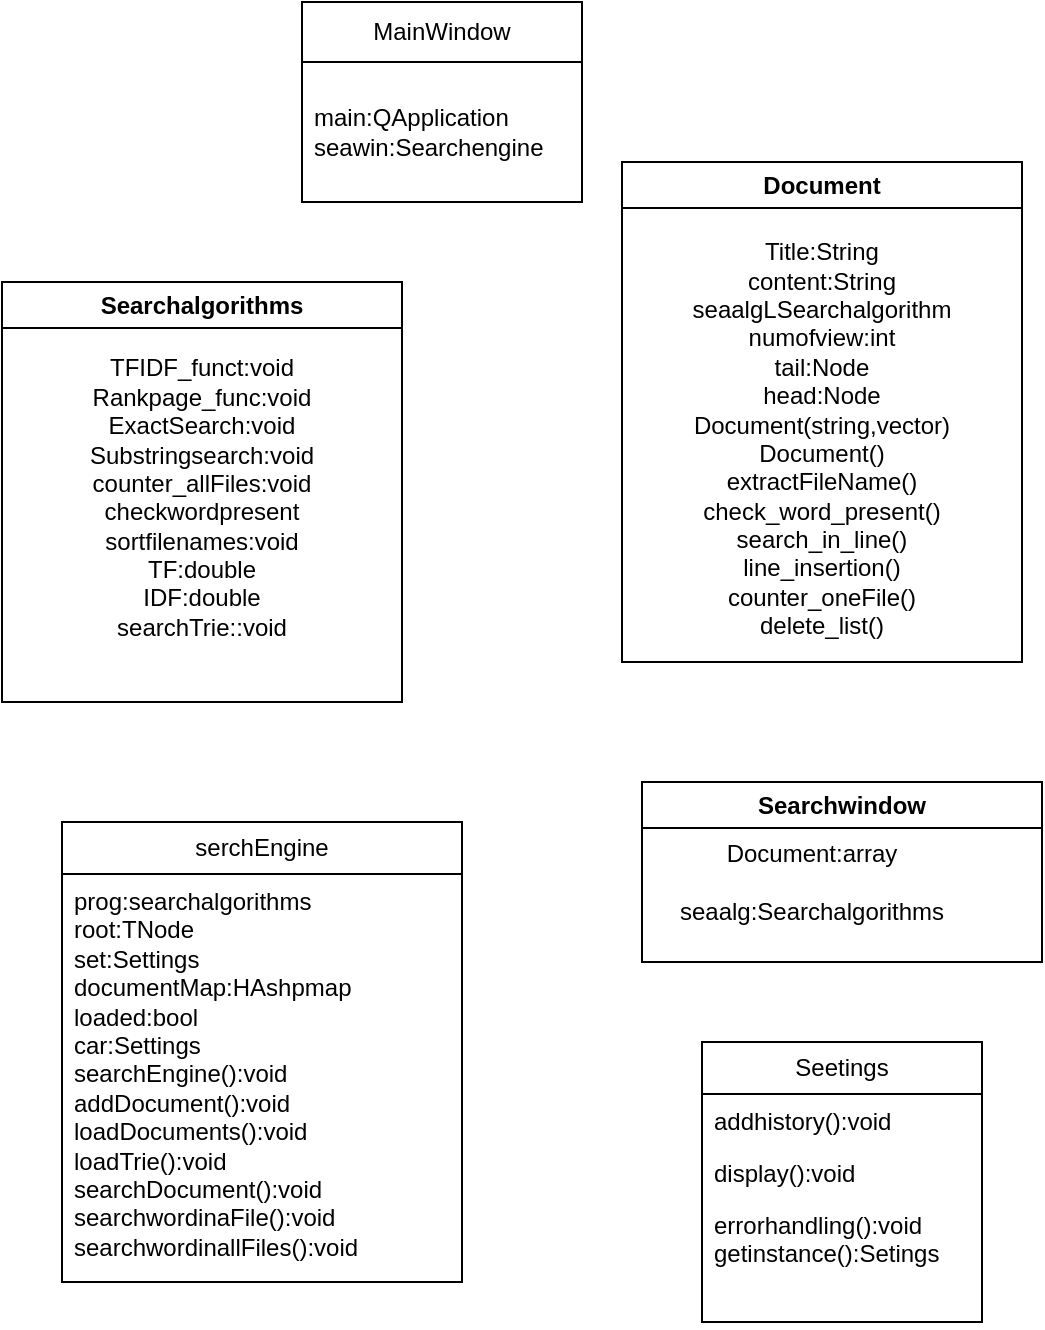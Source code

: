 <mxfile version="22.1.3" type="device">
  <diagram id="C5RBs43oDa-KdzZeNtuy" name="Page-1">
    <mxGraphModel dx="2670" dy="1103" grid="1" gridSize="10" guides="1" tooltips="1" connect="1" arrows="1" fold="1" page="1" pageScale="1" pageWidth="827" pageHeight="1169" math="0" shadow="0">
      <root>
        <mxCell id="WIyWlLk6GJQsqaUBKTNV-0" />
        <mxCell id="WIyWlLk6GJQsqaUBKTNV-1" parent="WIyWlLk6GJQsqaUBKTNV-0" />
        <mxCell id="G0vRJmeLDJw2WF4knWea-0" value="MainWindow" style="swimlane;fontStyle=0;childLayout=stackLayout;horizontal=1;startSize=30;horizontalStack=0;resizeParent=1;resizeParentMax=0;resizeLast=0;collapsible=1;marginBottom=0;whiteSpace=wrap;html=1;" parent="WIyWlLk6GJQsqaUBKTNV-1" vertex="1">
          <mxGeometry x="220" y="20" width="140" height="100" as="geometry" />
        </mxCell>
        <mxCell id="G0vRJmeLDJw2WF4knWea-1" value="main:QApplication&lt;br&gt;seawin:Searchengine" style="text;strokeColor=none;fillColor=none;align=left;verticalAlign=middle;spacingLeft=4;spacingRight=4;overflow=hidden;points=[[0,0.5],[1,0.5]];portConstraint=eastwest;rotatable=0;whiteSpace=wrap;html=1;" parent="G0vRJmeLDJw2WF4knWea-0" vertex="1">
          <mxGeometry y="30" width="140" height="70" as="geometry" />
        </mxCell>
        <mxCell id="G0vRJmeLDJw2WF4knWea-4" value="Document" style="swimlane;whiteSpace=wrap;html=1;" parent="WIyWlLk6GJQsqaUBKTNV-1" vertex="1">
          <mxGeometry x="380" y="100" width="200" height="250" as="geometry" />
        </mxCell>
        <mxCell id="G0vRJmeLDJw2WF4knWea-5" value="Title:String&lt;br&gt;content:String&lt;br&gt;seaalgLSearchalgorithm&lt;br&gt;numofview:int&lt;br&gt;tail:Node&lt;br&gt;head:Node&lt;br&gt;Document(string,vector)&lt;br&gt;Document()&lt;br&gt;extractFileName()&lt;br&gt;check_word_present()&lt;br&gt;search_in_line()&lt;br&gt;line_insertion()&lt;br&gt;counter_oneFile()&lt;br&gt;delete_list()&lt;br&gt;&lt;br&gt;&lt;br&gt;&lt;br&gt;" style="text;html=1;strokeColor=none;fillColor=none;align=center;verticalAlign=middle;whiteSpace=wrap;rounded=0;" parent="G0vRJmeLDJw2WF4knWea-4" vertex="1">
          <mxGeometry x="15" y="120" width="170" height="80" as="geometry" />
        </mxCell>
        <mxCell id="G0vRJmeLDJw2WF4knWea-6" value="Searchalgorithms" style="swimlane;whiteSpace=wrap;html=1;" parent="WIyWlLk6GJQsqaUBKTNV-1" vertex="1">
          <mxGeometry x="70" y="160" width="200" height="210" as="geometry" />
        </mxCell>
        <mxCell id="G0vRJmeLDJw2WF4knWea-7" value="&lt;div style=&quot;color: rgb(212, 212, 212); background-color: rgb(30, 30, 30); font-family: Consolas, &amp;quot;Courier New&amp;quot;, monospace; font-size: 14px; line-height: 19px;&quot;&gt;&lt;/div&gt;TFIDF_funct:void&lt;br&gt;Rankpage_func:void&lt;br&gt;ExactSearch:void&lt;br&gt;Substringsearch:void&lt;br&gt;counter_allFiles:void&lt;br&gt;checkwordpresent&lt;br&gt;sortfilenames:void&lt;br&gt;TF:double&lt;br&gt;IDF:double&lt;br&gt;searchTrie::void&lt;br&gt;&lt;br&gt;" style="text;html=1;strokeColor=none;fillColor=none;align=center;verticalAlign=middle;whiteSpace=wrap;rounded=0;" parent="G0vRJmeLDJw2WF4knWea-6" vertex="1">
          <mxGeometry x="70" y="40" width="60" height="150" as="geometry" />
        </mxCell>
        <mxCell id="G0vRJmeLDJw2WF4knWea-8" value="Searchwindow" style="swimlane;whiteSpace=wrap;html=1;" parent="WIyWlLk6GJQsqaUBKTNV-1" vertex="1">
          <mxGeometry x="390" y="410" width="200" height="90" as="geometry" />
        </mxCell>
        <mxCell id="G0vRJmeLDJw2WF4knWea-10" value="Document:array&lt;br&gt;&lt;br&gt;seaalg:Searchalgorithms" style="text;html=1;strokeColor=none;fillColor=none;align=center;verticalAlign=middle;whiteSpace=wrap;rounded=0;" parent="G0vRJmeLDJw2WF4knWea-8" vertex="1">
          <mxGeometry x="20" y="30" width="130" height="40" as="geometry" />
        </mxCell>
        <mxCell id="ozi2SNw2_h6WaYXCSf-P-1" value="serchEngine" style="swimlane;fontStyle=0;childLayout=stackLayout;horizontal=1;startSize=26;fillColor=none;horizontalStack=0;resizeParent=1;resizeParentMax=0;resizeLast=0;collapsible=1;marginBottom=0;whiteSpace=wrap;html=1;" vertex="1" parent="WIyWlLk6GJQsqaUBKTNV-1">
          <mxGeometry x="100" y="430" width="200" height="230" as="geometry" />
        </mxCell>
        <mxCell id="ozi2SNw2_h6WaYXCSf-P-5" value="prog:searchalgorithms&lt;br&gt;root:TNode&lt;br&gt;set:Settings&lt;br&gt;documentMap:HAshpmap&lt;br&gt;loaded:bool&lt;br&gt;car:Settings&lt;br&gt;searchEngine():void&lt;br&gt;addDocument():void&lt;br&gt;loadDocuments():void&lt;br&gt;loadTrie():void&lt;br&gt;searchDocument():void&lt;br&gt;searchwordinaFile():void&lt;br&gt;searchwordinallFiles():void" style="text;strokeColor=none;fillColor=none;align=left;verticalAlign=top;spacingLeft=4;spacingRight=4;overflow=hidden;rotatable=0;points=[[0,0.5],[1,0.5]];portConstraint=eastwest;whiteSpace=wrap;html=1;" vertex="1" parent="ozi2SNw2_h6WaYXCSf-P-1">
          <mxGeometry y="26" width="200" height="204" as="geometry" />
        </mxCell>
        <mxCell id="ozi2SNw2_h6WaYXCSf-P-6" value="Seetings" style="swimlane;fontStyle=0;childLayout=stackLayout;horizontal=1;startSize=26;fillColor=none;horizontalStack=0;resizeParent=1;resizeParentMax=0;resizeLast=0;collapsible=1;marginBottom=0;whiteSpace=wrap;html=1;" vertex="1" parent="WIyWlLk6GJQsqaUBKTNV-1">
          <mxGeometry x="420" y="540" width="140" height="140" as="geometry" />
        </mxCell>
        <mxCell id="ozi2SNw2_h6WaYXCSf-P-7" value="addhistory():void" style="text;strokeColor=none;fillColor=none;align=left;verticalAlign=top;spacingLeft=4;spacingRight=4;overflow=hidden;rotatable=0;points=[[0,0.5],[1,0.5]];portConstraint=eastwest;whiteSpace=wrap;html=1;" vertex="1" parent="ozi2SNw2_h6WaYXCSf-P-6">
          <mxGeometry y="26" width="140" height="26" as="geometry" />
        </mxCell>
        <mxCell id="ozi2SNw2_h6WaYXCSf-P-8" value="display():void" style="text;strokeColor=none;fillColor=none;align=left;verticalAlign=top;spacingLeft=4;spacingRight=4;overflow=hidden;rotatable=0;points=[[0,0.5],[1,0.5]];portConstraint=eastwest;whiteSpace=wrap;html=1;" vertex="1" parent="ozi2SNw2_h6WaYXCSf-P-6">
          <mxGeometry y="52" width="140" height="26" as="geometry" />
        </mxCell>
        <mxCell id="ozi2SNw2_h6WaYXCSf-P-9" value="errorhandling():void&lt;br&gt;getinstance():Setings" style="text;strokeColor=none;fillColor=none;align=left;verticalAlign=top;spacingLeft=4;spacingRight=4;overflow=hidden;rotatable=0;points=[[0,0.5],[1,0.5]];portConstraint=eastwest;whiteSpace=wrap;html=1;" vertex="1" parent="ozi2SNw2_h6WaYXCSf-P-6">
          <mxGeometry y="78" width="140" height="62" as="geometry" />
        </mxCell>
      </root>
    </mxGraphModel>
  </diagram>
</mxfile>
